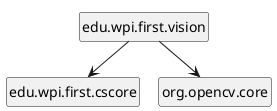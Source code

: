 @startuml
    !pragma layout smetana
    skinparam backgroundcolor transparent
    set namespaceSeparator none
    hide circle
    hide empty fields
    hide empty methods
    edu.wpi.first.vision --> edu.wpi.first.cscore
    edu.wpi.first.vision --> org.opencv.core
    class "edu.wpi.first.vision" [[edu/wpi/first/vision/package-summary.html]] {}
@enduml
